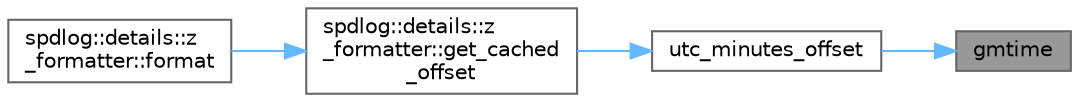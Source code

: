 digraph "gmtime"
{
 // LATEX_PDF_SIZE
  bgcolor="transparent";
  edge [fontname=Helvetica,fontsize=10,labelfontname=Helvetica,labelfontsize=10];
  node [fontname=Helvetica,fontsize=10,shape=box,height=0.2,width=0.4];
  rankdir="RL";
  Node1 [id="Node000001",label="gmtime",height=0.2,width=0.4,color="gray40", fillcolor="grey60", style="filled", fontcolor="black",tooltip=" "];
  Node1 -> Node2 [id="edge1_Node000001_Node000002",dir="back",color="steelblue1",style="solid",tooltip=" "];
  Node2 [id="Node000002",label="utc_minutes_offset",height=0.2,width=0.4,color="grey40", fillcolor="white", style="filled",URL="$namespacespdlog_1_1details_1_1os.html#ad50492bf962b3cef5d84773497b498de",tooltip=" "];
  Node2 -> Node3 [id="edge2_Node000002_Node000003",dir="back",color="steelblue1",style="solid",tooltip=" "];
  Node3 [id="Node000003",label="spdlog::details::z\l_formatter::get_cached\l_offset",height=0.2,width=0.4,color="grey40", fillcolor="white", style="filled",URL="$classspdlog_1_1details_1_1z__formatter.html#a82f92a0d382ba89f217f828820040465",tooltip=" "];
  Node3 -> Node4 [id="edge3_Node000003_Node000004",dir="back",color="steelblue1",style="solid",tooltip=" "];
  Node4 [id="Node000004",label="spdlog::details::z\l_formatter::format",height=0.2,width=0.4,color="grey40", fillcolor="white", style="filled",URL="$classspdlog_1_1details_1_1z__formatter.html#a5ed50973366c25de18e5fb95be6bbf77",tooltip=" "];
}
